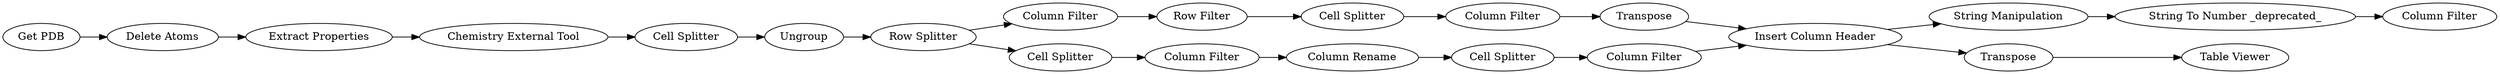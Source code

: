 digraph {
	"-4078879671586523739_15139" [label="Row Splitter"]
	"-4078879671586523739_15145" [label="Row Filter"]
	"-4078879671586523739_15146" [label=Transpose]
	"-4078879671586523739_15144" [label="Column Filter"]
	"-4078879671586523739_15132" [label=Ungroup]
	"-4078879671586523739_15182" [label="String Manipulation"]
	"-4078879671586523739_15197" [label="Cell Splitter"]
	"-4078879671586523739_15150" [label="Column Filter"]
	"-4078879671586523739_9764" [label="Get PDB"]
	"-4078879671586523739_15183" [label="String To Number _deprecated_"]
	"-4078879671586523739_15193" [label="Extract Properties"]
	"-4078879671586523739_15148" [label=Transpose]
	"-4078879671586523739_15143" [label="Column Filter"]
	"-4078879671586523739_15181" [label="Column Filter"]
	"-4078879671586523739_15196" [label="Cell Splitter"]
	"-4078879671586523739_9766" [label="Delete Atoms"]
	"-4078879671586523739_15153" [label="Column Rename"]
	"-4078879671586523739_15189" [label="Table Viewer"]
	"-4078879671586523739_15198" [label="Cell Splitter"]
	"-4078879671586523739_15192" [label="Cell Splitter"]
	"-4078879671586523739_15190" [label="Chemistry External Tool"]
	"-4078879671586523739_15152" [label="Column Filter"]
	"-4078879671586523739_15147" [label="Insert Column Header"]
	"-4078879671586523739_15190" -> "-4078879671586523739_15192"
	"-4078879671586523739_15146" -> "-4078879671586523739_15147"
	"-4078879671586523739_15139" -> "-4078879671586523739_15196"
	"-4078879671586523739_15152" -> "-4078879671586523739_15147"
	"-4078879671586523739_9764" -> "-4078879671586523739_9766"
	"-4078879671586523739_15196" -> "-4078879671586523739_15144"
	"-4078879671586523739_15148" -> "-4078879671586523739_15189"
	"-4078879671586523739_15182" -> "-4078879671586523739_15183"
	"-4078879671586523739_15145" -> "-4078879671586523739_15197"
	"-4078879671586523739_15132" -> "-4078879671586523739_15139"
	"-4078879671586523739_15150" -> "-4078879671586523739_15146"
	"-4078879671586523739_15153" -> "-4078879671586523739_15198"
	"-4078879671586523739_15197" -> "-4078879671586523739_15150"
	"-4078879671586523739_15147" -> "-4078879671586523739_15182"
	"-4078879671586523739_15144" -> "-4078879671586523739_15153"
	"-4078879671586523739_15183" -> "-4078879671586523739_15181"
	"-4078879671586523739_15139" -> "-4078879671586523739_15143"
	"-4078879671586523739_15198" -> "-4078879671586523739_15152"
	"-4078879671586523739_15193" -> "-4078879671586523739_15190"
	"-4078879671586523739_15143" -> "-4078879671586523739_15145"
	"-4078879671586523739_9766" -> "-4078879671586523739_15193"
	"-4078879671586523739_15147" -> "-4078879671586523739_15148"
	"-4078879671586523739_15192" -> "-4078879671586523739_15132"
	rankdir=LR
}
